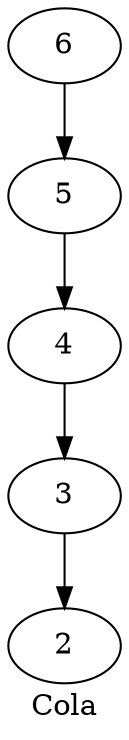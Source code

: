 digraph Cola{
label = "Cola"

	Node0[label = "6"];
	Node1[label = "5"];
	Node2[label = "4"];
	Node3[label = "3"];
	Node4[label = "2"];

	Node0 -> Node1;
	Node1 -> Node2;
	Node2 -> Node3;
	Node3 -> Node4;
}